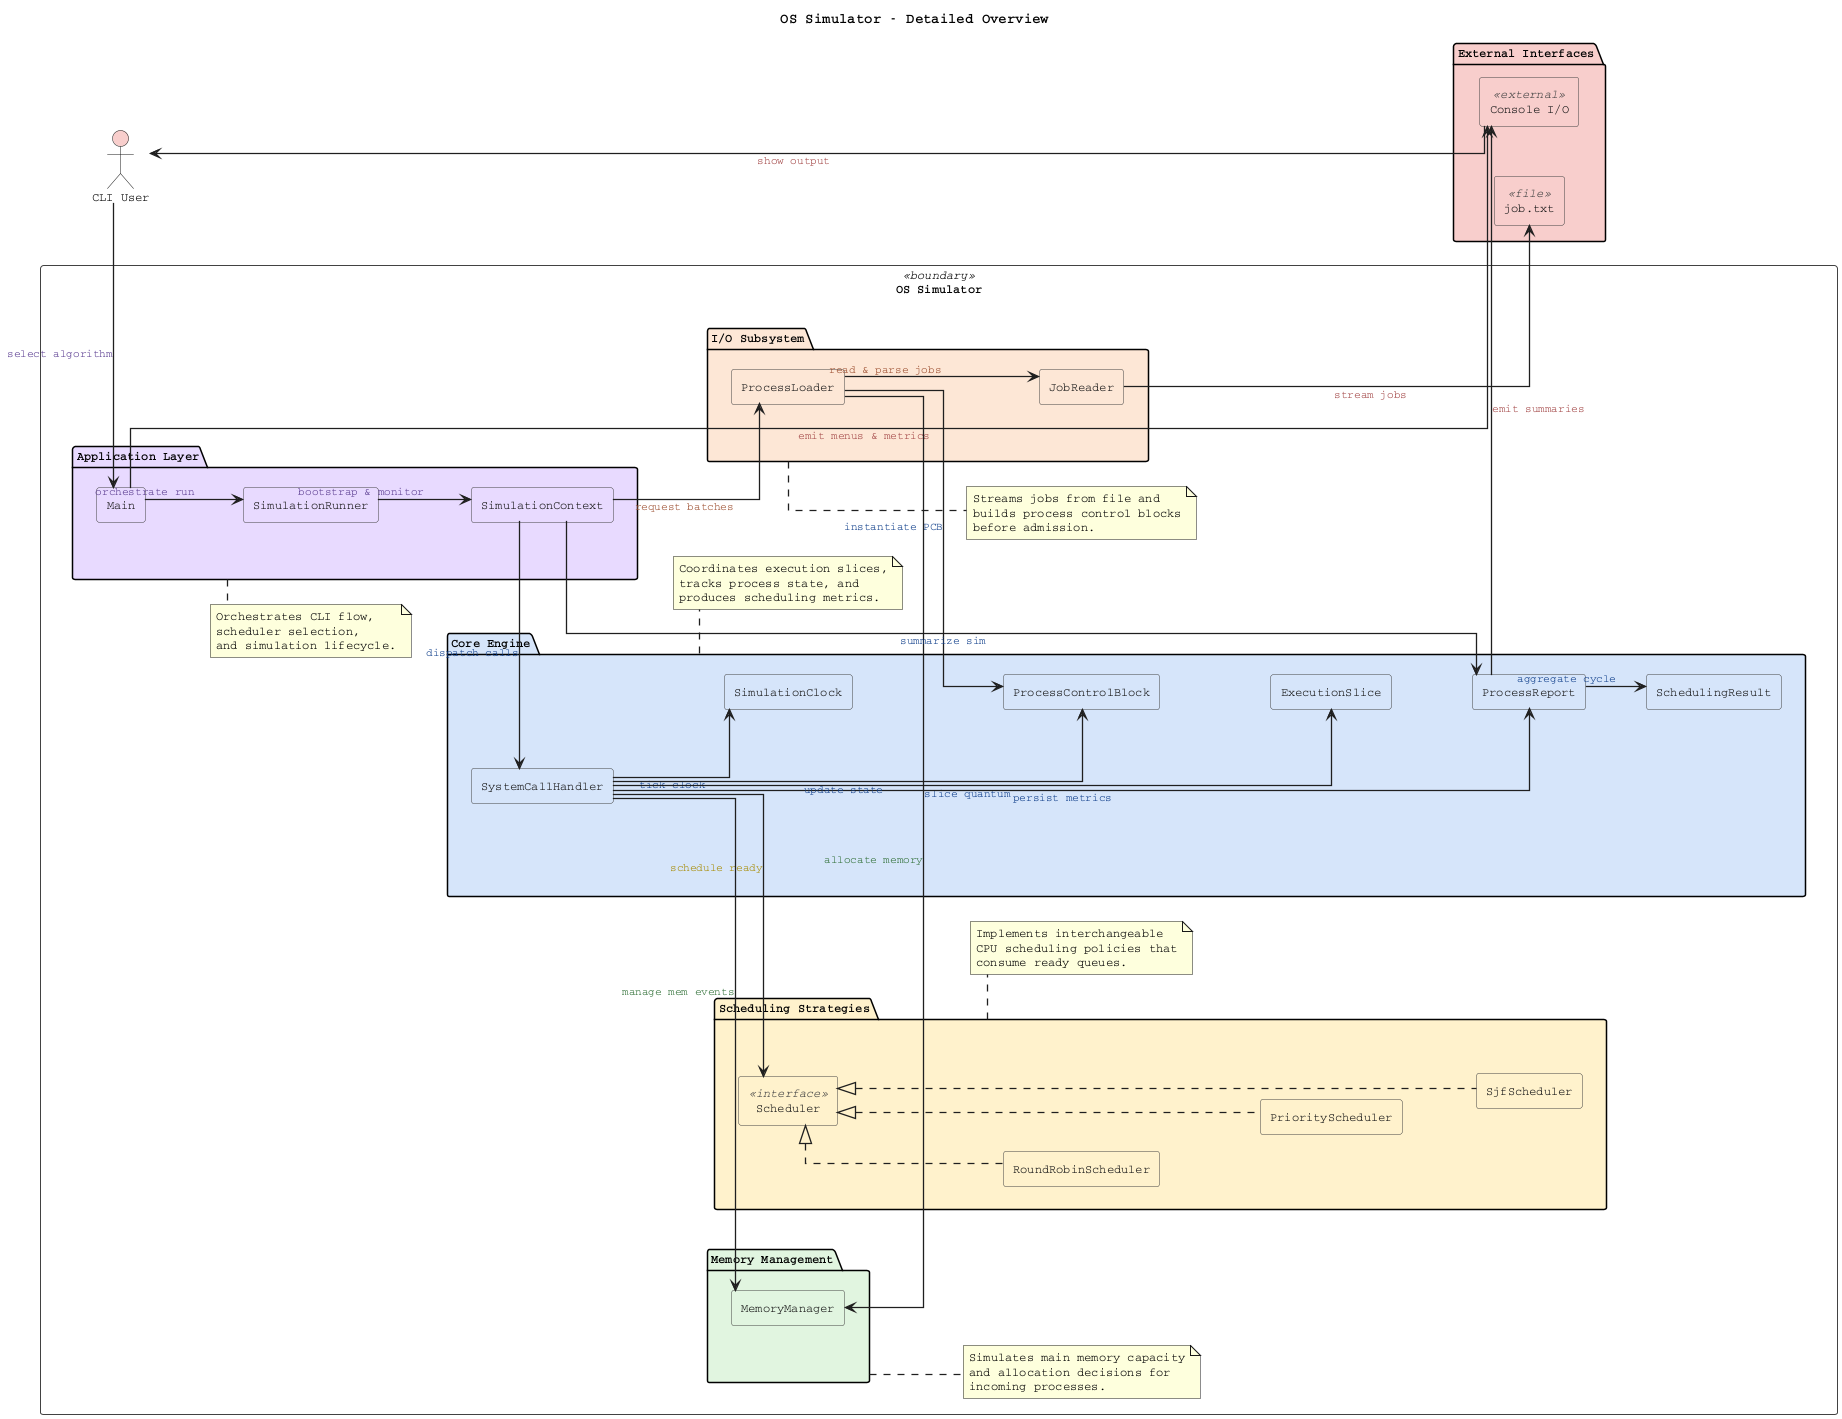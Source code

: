 @startuml
title OS Simulator – Detailed Overview

skinparam {
	backgroundColor #FFFFFF
	linetype ortho
	componentStyle rectangle
	shadowing false
	defaultFontName Courier
	defaultFontSize 12
	component {
		FontSize 12
		FontColor #141414
		BorderColor #424242
		StereotypeFontColor #424242
	}
	component {
		BackgroundColor<<external>> #F8CECC
		BackgroundColor<<file>> #F8CECC
	}
	rectangle {
		BorderColor #424242
		BackgroundColor<<boundary>> #FFFFFF
	}
	packagePadding 12
	componentSpacing 40
	nodesep 50
	ranksep 60
	ArrowColor #1F1F1F
	ArrowFontColor #1F1F1F
	ArrowFontSize 11
	ArrowThickness 1.3
}

left to right direction

rectangle "OS Simulator" as SYSTEM <<boundary>> {
	package "Application Layer" as APP #E8DAFF {
		component Main as MAIN #E8DAFF
		component SimulationRunner as SR #E8DAFF
		component SimulationContext as SC #E8DAFF
		MAIN -[hidden]down-> SR
		SR -[hidden]down-> SC
	}
	note right of APP
		Orchestrates CLI flow,
		scheduler selection,
		and simulation lifecycle.
	end note

	package "Core Engine" as CORE #D6E5FA {
		component SystemCallHandler as SCH #D6E5FA
		component SimulationClock as CLK #D6E5FA
		component ProcessControlBlock as PCB #D6E5FA
		component ExecutionSlice as SLICE #D6E5FA
		component ProcessReport as REPORT #D6E5FA
		component SchedulingResult as SRES #D6E5FA
		SCH -[hidden]down-> CLK
		CLK -[hidden]down-> PCB
		PCB -[hidden]down-> SLICE
		SLICE -[hidden]down-> REPORT
		REPORT -[hidden]down-> SRES
	}
	note right of CORE
		Coordinates execution slices,
		tracks process state, and
		produces scheduling metrics.
	end note

	package "I/O Subsystem" as IOZONE #FDE7D6 {
		component ProcessLoader as PL #FDE7D6
		component JobReader as JR #FDE7D6
		PL -[hidden]down-> JR
	}
	note right of IOZONE
		Streams jobs from file and
		builds process control blocks
		before admission.
	end note

	package "Memory Management" as MEM #E1F5E0 {
		component MemoryManager as MM #E1F5E0
	}
	note right of MEM
		Simulates main memory capacity
		and allocation decisions for
		incoming processes.
	end note

	package "Scheduling Strategies" as SCHEDZONE #FFF2CC {
		component Scheduler as SCHED <<interface>> #FFF2CC
		component RoundRobinScheduler as RR #FFF2CC
		component PriorityScheduler as PS #FFF2CC
		component SjfScheduler as SJF #FFF2CC
		SCHED -[hidden]down-> RR
		RR -[hidden]down-> PS
		PS -[hidden]down-> SJF
	}
	note right of SCHEDZONE
		Implements interchangeable
		CPU scheduling policies that
		consume ready queues.
	end note

	APP -[hidden]-> CORE
	CORE -[hidden]-> SCHEDZONE
	APP -[hidden]down-> IOZONE
	CORE -[hidden]down-> MEM
}

package "External Interfaces" #F8CECC {
	component "job.txt" as JOB <<file>> #F8CECC
	component "Console I/O" as CONSOLE <<external>> #F8CECC
}

actor "CLI User" as USER #F8CECC

USER -right-> MAIN : <color:#5B3D91>select algorithm
MAIN -right-> CONSOLE : <color:#A34747>emit menus & metrics
CONSOLE -left-> USER : <color:#A34747>show output
MAIN -down-> SR : <color:#5B3D91>orchestrate run
SR -down-> SC : <color:#5B3D91>bootstrap & monitor
SC -down-> PL : <color:#9C4E2F>request batches
PL -down-> JR : <color:#9C4E2F>read & parse jobs
PL -down-> PCB : <color:#0F3E8A>instantiate PCB
PL -right-> MM : <color:#2F6F36>allocate memory
SC -right-> SCH : <color:#0F3E8A>dispatch calls
SCH -down-> CLK : <color:#0F3E8A>tick clock
SCH -right-> SCHED : <color:#A68A00>schedule ready
SCHED <|.. RR
SCHED <|.. PS
SCHED <|.. SJF
SCH -down-> SLICE : <color:#0F3E8A>slice quantum
SCH -right-> MM : <color:#2F6F36>manage mem events
SCH -down-> REPORT : <color:#0F3E8A>persist metrics
REPORT -down-> SRES : <color:#0F3E8A>aggregate cycle
SCH -down-> PCB : <color:#0F3E8A>update state
SC -down-> REPORT : <color:#0F3E8A>summarize sim
JR -right-> JOB : <color:#A34747>stream jobs
REPORT -right-> CONSOLE : <color:#A34747>emit summaries
@enduml